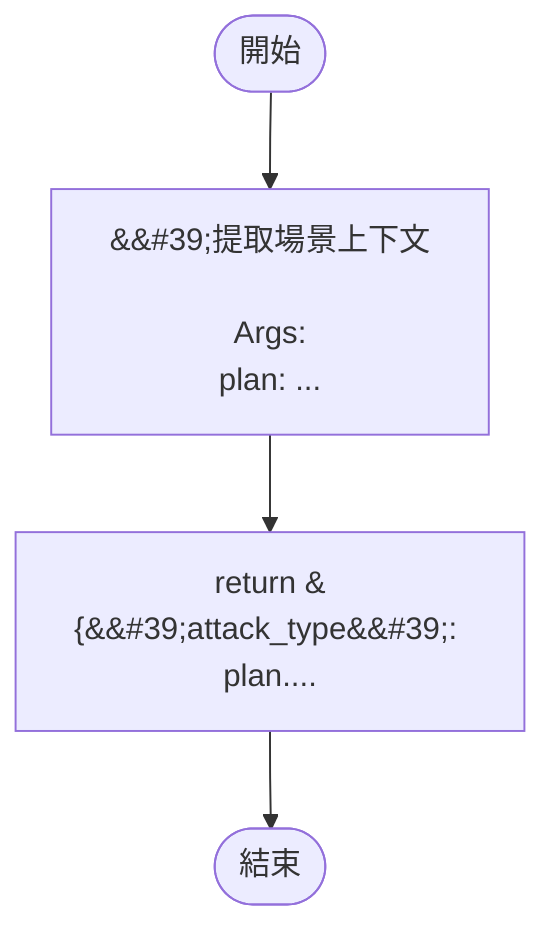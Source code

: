 flowchart TB
    n1([開始])
    n2([結束])
    n3[&amp;&#35;39;提取場景上下文\n\n        Args:\n            plan: ...]
    n4[return &#123;&amp;&#35;39;attack_type&amp;&#35;39;: plan....]
    n1 --> n3
    n3 --> n4
    n4 --> n2
